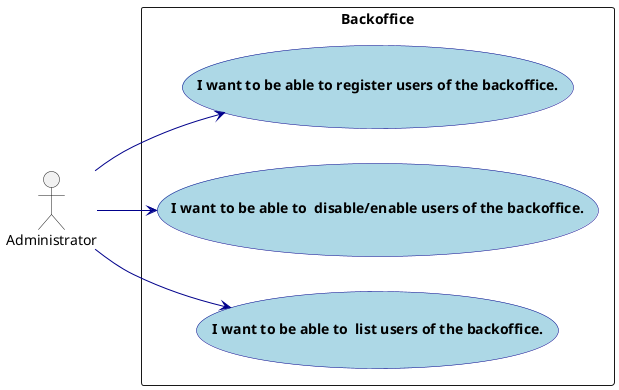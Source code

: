 @startuml US_1000_UCD
'https://plantuml.com/use-case-diagram

skinparam usecase {
    BackgroundColor LightBlue
    BorderColor DarkBlue
    ArrowColor DarkBlue
    FontStyle Bold
}

:Administrator: as Administrator


left to right direction

rectangle "Backoffice" as backoffice {
  usecase "I want to be able to register users of the backoffice." as UC1
  usecase "I want to be able to  disable/enable users of the backoffice." as UC2
  usecase "I want to be able to  list users of the backoffice." as UC3

}

Administrator --> (UC1)
Administrator --> (UC2)
Administrator --> (UC3)

@enduml
